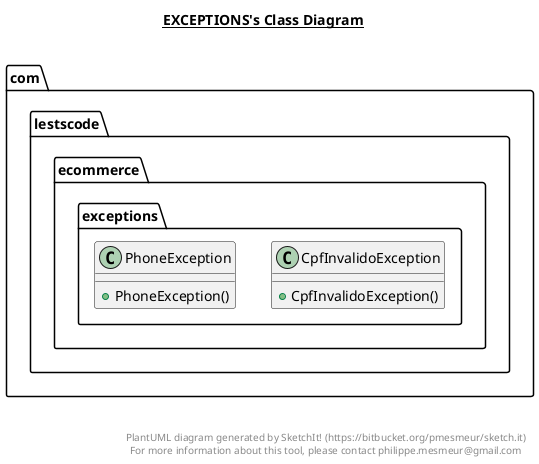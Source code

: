 @startuml

title __EXCEPTIONS's Class Diagram__\n

  namespace com.lestscode.ecommerce {
    namespace exceptions {
      class com.lestscode.ecommerce.exceptions.CpfInvalidoException {
          + CpfInvalidoException()
      }
    }
  }
  

  namespace com.lestscode.ecommerce {
    namespace exceptions {
      class com.lestscode.ecommerce.exceptions.PhoneException {
          + PhoneException()
      }
    }
  }
  



right footer


PlantUML diagram generated by SketchIt! (https://bitbucket.org/pmesmeur/sketch.it)
For more information about this tool, please contact philippe.mesmeur@gmail.com
endfooter

@enduml
